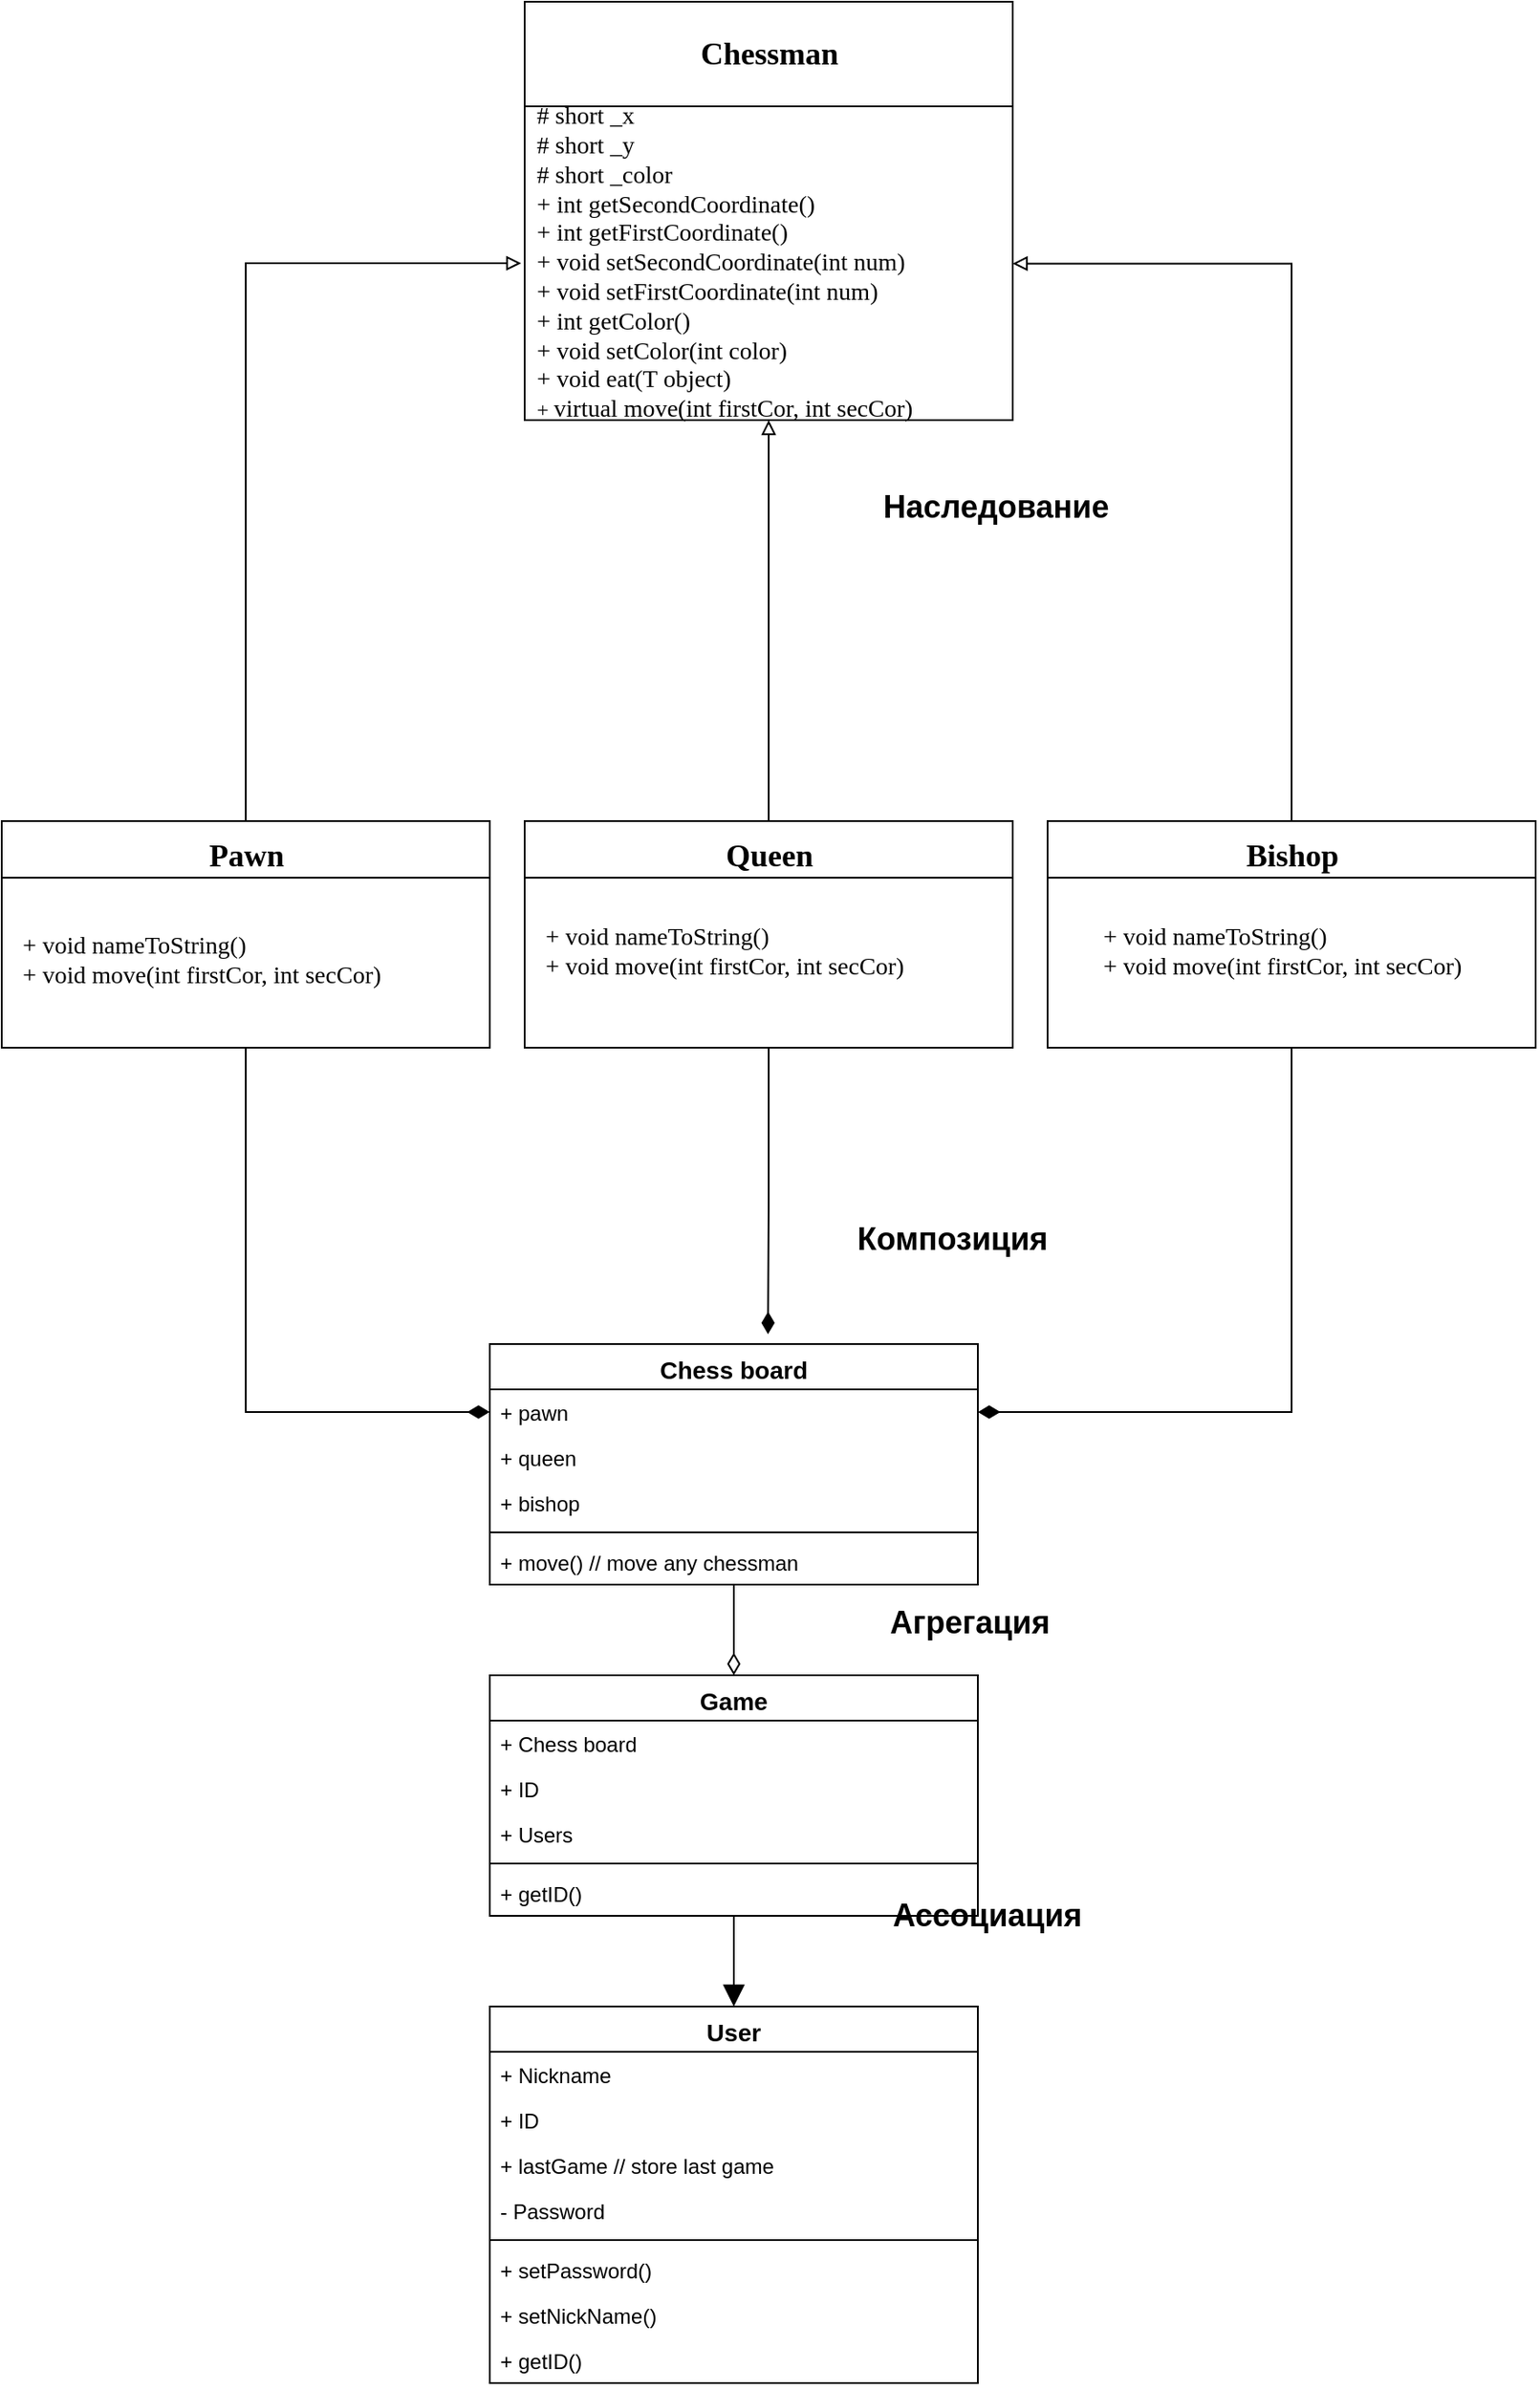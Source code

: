 <mxfile version="12.4.3" pages="1"><diagram id="CS66pjdhp_1gxsltAeDw" name="Page-1"><mxGraphModel dx="2249" dy="1963" grid="1" gridSize="10" guides="1" tooltips="1" connect="1" arrows="1" fold="1" page="1" pageScale="1" pageWidth="827" pageHeight="1169" math="0" shadow="0"><root><mxCell id="0"/><mxCell id="1" parent="0"/><mxCell id="SUeN__uPXZ5haID2BEDA-13" value="" style="edgeStyle=orthogonalEdgeStyle;rounded=0;orthogonalLoop=1;jettySize=auto;html=1;entryX=0.5;entryY=1;entryDx=0;entryDy=0;endArrow=block;endFill=0;" parent="1" source="rna7323wELAY1vEYaECr-10" target="rna7323wELAY1vEYaECr-1" edge="1"><mxGeometry relative="1" as="geometry"><mxPoint x="280" y="-320" as="targetPoint"/></mxGeometry></mxCell><mxCell id="8qmvPynwc-42AjLdUr84-59" value="" style="edgeStyle=orthogonalEdgeStyle;rounded=0;orthogonalLoop=1;jettySize=auto;html=1;fontSize=14;entryX=0.57;entryY=-0.041;entryDx=0;entryDy=0;entryPerimeter=0;endArrow=diamondThin;endFill=1;endSize=10;" parent="1" source="rna7323wELAY1vEYaECr-10" target="8qmvPynwc-42AjLdUr84-46" edge="1"><mxGeometry relative="1" as="geometry"><mxPoint x="280" as="targetPoint"/></mxGeometry></mxCell><mxCell id="rna7323wELAY1vEYaECr-10" value="" style="rounded=0;whiteSpace=wrap;html=1;" parent="1" vertex="1"><mxGeometry x="140" y="-240" width="280" height="130" as="geometry"/></mxCell><mxCell id="rna7323wELAY1vEYaECr-1" value="" style="rounded=0;whiteSpace=wrap;html=1;" parent="1" vertex="1"><mxGeometry x="140" y="-710" width="280" height="240" as="geometry"/></mxCell><mxCell id="SUeN__uPXZ5haID2BEDA-15" value="" style="edgeStyle=orthogonalEdgeStyle;rounded=0;orthogonalLoop=1;jettySize=auto;html=1;entryX=-0.007;entryY=0.621;entryDx=0;entryDy=0;entryPerimeter=0;endArrow=block;endFill=0;" parent="1" source="rna7323wELAY1vEYaECr-13" target="rna7323wELAY1vEYaECr-1" edge="1"><mxGeometry relative="1" as="geometry"><mxPoint x="-20" y="-560" as="targetPoint"/><Array as="points"><mxPoint x="-20" y="-560"/></Array></mxGeometry></mxCell><mxCell id="8qmvPynwc-42AjLdUr84-57" value="" style="edgeStyle=orthogonalEdgeStyle;rounded=0;orthogonalLoop=1;jettySize=auto;html=1;fontSize=14;entryX=0;entryY=0.5;entryDx=0;entryDy=0;endArrow=diamondThin;endFill=1;endSize=10;" parent="1" source="rna7323wELAY1vEYaECr-13" target="8qmvPynwc-42AjLdUr84-47" edge="1"><mxGeometry relative="1" as="geometry"><mxPoint x="-20" as="targetPoint"/></mxGeometry></mxCell><mxCell id="rna7323wELAY1vEYaECr-13" value="" style="rounded=0;whiteSpace=wrap;html=1;" parent="1" vertex="1"><mxGeometry x="-160" y="-240" width="280" height="130" as="geometry"/></mxCell><mxCell id="rna7323wELAY1vEYaECr-2" value="" style="endArrow=none;html=1;entryX=1;entryY=0.25;entryDx=0;entryDy=0;exitX=0;exitY=0.25;exitDx=0;exitDy=0;" parent="1" source="rna7323wELAY1vEYaECr-1" target="rna7323wELAY1vEYaECr-1" edge="1"><mxGeometry width="50" height="50" relative="1" as="geometry"><mxPoint x="230" y="-585" as="sourcePoint"/><mxPoint x="300" y="-585" as="targetPoint"/></mxGeometry></mxCell><mxCell id="rna7323wELAY1vEYaECr-3" value="&lt;font style=&quot;font-size: 18px&quot; face=&quot;Times New Roman&quot;&gt;&lt;b&gt;Chessman&lt;/b&gt;&lt;/font&gt;" style="text;html=1;align=center;verticalAlign=middle;resizable=0;points=[];;autosize=1;" parent="1" vertex="1"><mxGeometry x="235" y="-690" width="90" height="20" as="geometry"/></mxCell><mxCell id="rna7323wELAY1vEYaECr-6" value="&lt;font style=&quot;font-size: 18px&quot; face=&quot;Times New Roman&quot;&gt;&lt;b&gt;Pawn&lt;/b&gt;&lt;/font&gt;" style="text;html=1;align=center;verticalAlign=middle;resizable=0;points=[];;autosize=1;" parent="1" vertex="1"><mxGeometry x="-50" y="-230" width="60" height="20" as="geometry"/></mxCell><mxCell id="SUeN__uPXZ5haID2BEDA-11" value="" style="edgeStyle=orthogonalEdgeStyle;rounded=0;orthogonalLoop=1;jettySize=auto;html=1;entryX=1;entryY=0.626;entryDx=0;entryDy=0;entryPerimeter=0;endArrow=block;endFill=0;" parent="1" source="rna7323wELAY1vEYaECr-7" target="rna7323wELAY1vEYaECr-1" edge="1"><mxGeometry relative="1" as="geometry"><mxPoint x="580" y="-560" as="targetPoint"/><Array as="points"><mxPoint x="580" y="-560"/></Array></mxGeometry></mxCell><mxCell id="8qmvPynwc-42AjLdUr84-61" value="" style="edgeStyle=orthogonalEdgeStyle;rounded=0;orthogonalLoop=1;jettySize=auto;html=1;fontSize=14;entryX=1;entryY=0.5;entryDx=0;entryDy=0;endArrow=diamondThin;endFill=1;endSize=10;" parent="1" source="rna7323wELAY1vEYaECr-7" target="8qmvPynwc-42AjLdUr84-47" edge="1"><mxGeometry relative="1" as="geometry"><mxPoint x="440" y="40" as="targetPoint"/></mxGeometry></mxCell><mxCell id="rna7323wELAY1vEYaECr-7" value="" style="rounded=0;whiteSpace=wrap;html=1;" parent="1" vertex="1"><mxGeometry x="440" y="-240" width="280" height="130" as="geometry"/></mxCell><mxCell id="rna7323wELAY1vEYaECr-8" value="" style="endArrow=none;html=1;entryX=1;entryY=0.25;entryDx=0;entryDy=0;exitX=0;exitY=0.25;exitDx=0;exitDy=0;" parent="1" source="rna7323wELAY1vEYaECr-7" target="rna7323wELAY1vEYaECr-7" edge="1"><mxGeometry width="50" height="50" relative="1" as="geometry"><mxPoint x="250" y="-565" as="sourcePoint"/><mxPoint x="320" y="-565" as="targetPoint"/></mxGeometry></mxCell><mxCell id="rna7323wELAY1vEYaECr-9" value="&lt;font style=&quot;font-size: 18px&quot; face=&quot;Times New Roman&quot;&gt;&lt;b&gt;Queen&lt;/b&gt;&lt;/font&gt;" style="text;html=1;align=center;verticalAlign=middle;resizable=0;points=[];;autosize=1;" parent="1" vertex="1"><mxGeometry x="245" y="-230" width="70" height="20" as="geometry"/></mxCell><mxCell id="rna7323wELAY1vEYaECr-11" value="" style="endArrow=none;html=1;entryX=1;entryY=0.25;entryDx=0;entryDy=0;exitX=0;exitY=0.25;exitDx=0;exitDy=0;" parent="1" source="rna7323wELAY1vEYaECr-10" target="rna7323wELAY1vEYaECr-10" edge="1"><mxGeometry width="50" height="50" relative="1" as="geometry"><mxPoint x="730" y="-275" as="sourcePoint"/><mxPoint x="800" y="-275" as="targetPoint"/></mxGeometry></mxCell><mxCell id="rna7323wELAY1vEYaECr-12" value="&lt;font face=&quot;Times New Roman&quot; style=&quot;font-size: 18px&quot;&gt;&lt;b&gt;Bishop&lt;/b&gt;&lt;/font&gt;" style="text;html=1;align=center;verticalAlign=middle;resizable=0;points=[];;autosize=1;" parent="1" vertex="1"><mxGeometry x="545" y="-230" width="70" height="20" as="geometry"/></mxCell><mxCell id="rna7323wELAY1vEYaECr-17" value="" style="endArrow=none;html=1;entryX=1;entryY=0.25;entryDx=0;entryDy=0;exitX=0;exitY=0.25;exitDx=0;exitDy=0;" parent="1" source="rna7323wELAY1vEYaECr-13" target="rna7323wELAY1vEYaECr-13" edge="1"><mxGeometry width="50" height="50" relative="1" as="geometry"><mxPoint x="-60" y="-140" as="sourcePoint"/><mxPoint x="-10" y="-190" as="targetPoint"/></mxGeometry></mxCell><mxCell id="rna7323wELAY1vEYaECr-18" value="&lt;font face=&quot;Times New Roman&quot;&gt;&lt;font style=&quot;font-size: 14px&quot;&gt;# short _x&lt;br&gt;# short _y&lt;br&gt;# short _color&lt;br&gt;+ int getSecondCoordinate()&lt;br&gt;+ int getFirstCoordinate()&lt;br&gt;+&amp;nbsp;&lt;/font&gt;&lt;span style=&quot;font-size: 14px&quot;&gt;void setSecondCoordinate(int num)&lt;/span&gt;&lt;br style=&quot;font-size: 14px&quot;&gt;&lt;span style=&quot;font-size: 14px&quot;&gt;+ void setFirstCoordinate(&lt;/span&gt;&lt;span style=&quot;font-size: 14px&quot;&gt;int num&lt;/span&gt;&lt;span style=&quot;font-size: 14px&quot;&gt;)&lt;br&gt;&lt;/span&gt;&lt;font style=&quot;font-size: 14px&quot;&gt;+ int getColor()&lt;br&gt;+ void setColor(int color)&lt;br&gt;&lt;/font&gt;&lt;span style=&quot;font-size: 14px&quot;&gt;+ void eat(T object)&lt;br&gt;&lt;/span&gt;+&amp;nbsp;&lt;span style=&quot;font-size: 14px&quot;&gt;virtual move(&lt;/span&gt;&lt;span style=&quot;font-size: 14px&quot;&gt;int firstCor, int secCor&lt;/span&gt;&lt;span style=&quot;font-size: 14px&quot;&gt;)&lt;/span&gt;&lt;br&gt;&lt;/font&gt;" style="text;html=1;align=left;verticalAlign=middle;resizable=0;points=[];;autosize=1;" parent="1" vertex="1"><mxGeometry x="145" y="-640" width="230" height="160" as="geometry"/></mxCell><mxCell id="rna7323wELAY1vEYaECr-20" value="&lt;font face=&quot;Times New Roman&quot; style=&quot;font-size: 14px&quot;&gt;+ void nameToString()&lt;br&gt;+ void move(int firstCor, int secCor)&lt;br&gt;&lt;/font&gt;" style="text;html=1;align=left;verticalAlign=middle;resizable=0;points=[];;autosize=1;" parent="1" vertex="1"><mxGeometry x="-150" y="-175" width="220" height="30" as="geometry"/></mxCell><mxCell id="rna7323wELAY1vEYaECr-21" value="&lt;font face=&quot;Times New Roman&quot; style=&quot;font-size: 14px&quot;&gt;+ void nameToString()&lt;br&gt;+ void move(&lt;/font&gt;&lt;span style=&quot;font-family: &amp;#34;times new roman&amp;#34; ; font-size: 14px&quot;&gt;int firstCor, int secCor&lt;/span&gt;&lt;font face=&quot;Times New Roman&quot; style=&quot;font-size: 14px&quot;&gt;)&lt;br&gt;&lt;/font&gt;" style="text;html=1;align=left;verticalAlign=middle;resizable=0;points=[];;autosize=1;" parent="1" vertex="1"><mxGeometry x="470" y="-180" width="220" height="30" as="geometry"/></mxCell><mxCell id="rna7323wELAY1vEYaECr-22" value="&lt;font face=&quot;Times New Roman&quot; style=&quot;font-size: 14px&quot;&gt;+ void nameToString()&lt;br&gt;+ void move(&lt;/font&gt;&lt;span style=&quot;font-family: &amp;#34;times new roman&amp;#34; ; font-size: 14px&quot;&gt;int firstCor, int secCor&lt;/span&gt;&lt;font face=&quot;Times New Roman&quot; style=&quot;font-size: 14px&quot;&gt;)&lt;br&gt;&lt;/font&gt;" style="text;html=1;align=left;verticalAlign=middle;resizable=0;points=[];;autosize=1;" parent="1" vertex="1"><mxGeometry x="150" y="-180" width="220" height="30" as="geometry"/></mxCell><mxCell id="8qmvPynwc-42AjLdUr84-22" value="User" style="swimlane;fontStyle=1;align=center;verticalAlign=top;childLayout=stackLayout;horizontal=1;startSize=26;horizontalStack=0;resizeParent=1;resizeParentMax=0;resizeLast=0;collapsible=1;marginBottom=0;fontSize=14;" parent="1" vertex="1"><mxGeometry x="120" y="440" width="280" height="216" as="geometry"><mxRectangle x="40" y="40" width="90" height="26" as="alternateBounds"/></mxGeometry></mxCell><mxCell id="8qmvPynwc-42AjLdUr84-23" value="+ Nickname" style="text;strokeColor=none;fillColor=none;align=left;verticalAlign=top;spacingLeft=4;spacingRight=4;overflow=hidden;rotatable=0;points=[[0,0.5],[1,0.5]];portConstraint=eastwest;" parent="8qmvPynwc-42AjLdUr84-22" vertex="1"><mxGeometry y="26" width="280" height="26" as="geometry"/></mxCell><mxCell id="8qmvPynwc-42AjLdUr84-24" value="+ ID" style="text;strokeColor=none;fillColor=none;align=left;verticalAlign=top;spacingLeft=4;spacingRight=4;overflow=hidden;rotatable=0;points=[[0,0.5],[1,0.5]];portConstraint=eastwest;" parent="8qmvPynwc-42AjLdUr84-22" vertex="1"><mxGeometry y="52" width="280" height="26" as="geometry"/></mxCell><mxCell id="8qmvPynwc-42AjLdUr84-90" value="+ lastGame // store last game" style="text;strokeColor=none;fillColor=none;align=left;verticalAlign=top;spacingLeft=4;spacingRight=4;overflow=hidden;rotatable=0;points=[[0,0.5],[1,0.5]];portConstraint=eastwest;" parent="8qmvPynwc-42AjLdUr84-22" vertex="1"><mxGeometry y="78" width="280" height="26" as="geometry"/></mxCell><mxCell id="8qmvPynwc-42AjLdUr84-45" value="- Password" style="text;strokeColor=none;fillColor=none;align=left;verticalAlign=top;spacingLeft=4;spacingRight=4;overflow=hidden;rotatable=0;points=[[0,0.5],[1,0.5]];portConstraint=eastwest;" parent="8qmvPynwc-42AjLdUr84-22" vertex="1"><mxGeometry y="104" width="280" height="26" as="geometry"/></mxCell><mxCell id="8qmvPynwc-42AjLdUr84-32" value="" style="line;strokeWidth=1;fillColor=none;align=left;verticalAlign=middle;spacingTop=-1;spacingLeft=3;spacingRight=3;rotatable=0;labelPosition=right;points=[];portConstraint=eastwest;" parent="8qmvPynwc-42AjLdUr84-22" vertex="1"><mxGeometry y="130" width="280" height="8" as="geometry"/></mxCell><mxCell id="8qmvPynwc-42AjLdUr84-37" value="+ setPassword()&#10;" style="text;strokeColor=none;fillColor=none;align=left;verticalAlign=top;spacingLeft=4;spacingRight=4;overflow=hidden;rotatable=0;points=[[0,0.5],[1,0.5]];portConstraint=eastwest;" parent="8qmvPynwc-42AjLdUr84-22" vertex="1"><mxGeometry y="138" width="280" height="26" as="geometry"/></mxCell><mxCell id="8qmvPynwc-42AjLdUr84-88" value="+ setNickName()" style="text;strokeColor=none;fillColor=none;align=left;verticalAlign=top;spacingLeft=4;spacingRight=4;overflow=hidden;rotatable=0;points=[[0,0.5],[1,0.5]];portConstraint=eastwest;" parent="8qmvPynwc-42AjLdUr84-22" vertex="1"><mxGeometry y="164" width="280" height="26" as="geometry"/></mxCell><mxCell id="8qmvPynwc-42AjLdUr84-87" value="+ getID()&#10;" style="text;strokeColor=none;fillColor=none;align=left;verticalAlign=top;spacingLeft=4;spacingRight=4;overflow=hidden;rotatable=0;points=[[0,0.5],[1,0.5]];portConstraint=eastwest;" parent="8qmvPynwc-42AjLdUr84-22" vertex="1"><mxGeometry y="190" width="280" height="26" as="geometry"/></mxCell><mxCell id="8qmvPynwc-42AjLdUr84-80" value="" style="edgeStyle=orthogonalEdgeStyle;rounded=0;orthogonalLoop=1;jettySize=auto;html=1;endArrow=diamondThin;endFill=0;endSize=10;fontSize=14;entryX=0.5;entryY=0;entryDx=0;entryDy=0;" parent="1" source="8qmvPynwc-42AjLdUr84-46" target="8qmvPynwc-42AjLdUr84-64" edge="1"><mxGeometry relative="1" as="geometry"><mxPoint x="260" y="226" as="targetPoint"/></mxGeometry></mxCell><mxCell id="8qmvPynwc-42AjLdUr84-46" value="Chess board" style="swimlane;fontStyle=1;align=center;verticalAlign=top;childLayout=stackLayout;horizontal=1;startSize=26;horizontalStack=0;resizeParent=1;resizeParentMax=0;resizeLast=0;collapsible=1;marginBottom=0;fontSize=14;" parent="1" vertex="1"><mxGeometry x="120" y="60" width="280" height="138" as="geometry"><mxRectangle x="40" y="40" width="90" height="26" as="alternateBounds"/></mxGeometry></mxCell><mxCell id="8qmvPynwc-42AjLdUr84-47" value="+ pawn&#10;" style="text;strokeColor=none;fillColor=none;align=left;verticalAlign=top;spacingLeft=4;spacingRight=4;overflow=hidden;rotatable=0;points=[[0,0.5],[1,0.5]];portConstraint=eastwest;" parent="8qmvPynwc-42AjLdUr84-46" vertex="1"><mxGeometry y="26" width="280" height="26" as="geometry"/></mxCell><mxCell id="8qmvPynwc-42AjLdUr84-93" value="+ queen" style="text;strokeColor=none;fillColor=none;align=left;verticalAlign=top;spacingLeft=4;spacingRight=4;overflow=hidden;rotatable=0;points=[[0,0.5],[1,0.5]];portConstraint=eastwest;" parent="8qmvPynwc-42AjLdUr84-46" vertex="1"><mxGeometry y="52" width="280" height="26" as="geometry"/></mxCell><mxCell id="8qmvPynwc-42AjLdUr84-94" value="+ bishop" style="text;strokeColor=none;fillColor=none;align=left;verticalAlign=top;spacingLeft=4;spacingRight=4;overflow=hidden;rotatable=0;points=[[0,0.5],[1,0.5]];portConstraint=eastwest;" parent="8qmvPynwc-42AjLdUr84-46" vertex="1"><mxGeometry y="78" width="280" height="26" as="geometry"/></mxCell><mxCell id="8qmvPynwc-42AjLdUr84-51" value="" style="line;strokeWidth=1;fillColor=none;align=left;verticalAlign=middle;spacingTop=-1;spacingLeft=3;spacingRight=3;rotatable=0;labelPosition=right;points=[];portConstraint=eastwest;" parent="8qmvPynwc-42AjLdUr84-46" vertex="1"><mxGeometry y="104" width="280" height="8" as="geometry"/></mxCell><mxCell id="8qmvPynwc-42AjLdUr84-55" value="+ move() // move any chessman" style="text;strokeColor=none;fillColor=none;align=left;verticalAlign=top;spacingLeft=4;spacingRight=4;overflow=hidden;rotatable=0;points=[[0,0.5],[1,0.5]];portConstraint=eastwest;" parent="8qmvPynwc-42AjLdUr84-46" vertex="1"><mxGeometry y="112" width="280" height="26" as="geometry"/></mxCell><mxCell id="8qmvPynwc-42AjLdUr84-62" value="&lt;b&gt;&lt;font style=&quot;font-size: 18px&quot;&gt;Агрегация&lt;/font&gt;&lt;/b&gt;" style="text;html=1;align=center;verticalAlign=middle;resizable=0;points=[];;autosize=1;fontSize=14;" parent="1" vertex="1"><mxGeometry x="340" y="210" width="110" height="20" as="geometry"/></mxCell><mxCell id="8qmvPynwc-42AjLdUr84-63" value="&lt;b&gt;&lt;font style=&quot;font-size: 18px&quot;&gt;Наследование&lt;/font&gt;&lt;/b&gt;" style="text;html=1;align=center;verticalAlign=middle;resizable=0;points=[];;autosize=1;fontSize=14;" parent="1" vertex="1"><mxGeometry x="340" y="-430" width="140" height="20" as="geometry"/></mxCell><mxCell id="8qmvPynwc-42AjLdUr84-85" value="" style="edgeStyle=orthogonalEdgeStyle;rounded=0;orthogonalLoop=1;jettySize=auto;html=1;endArrow=block;endFill=1;endSize=10;fontSize=14;entryX=0.5;entryY=0;entryDx=0;entryDy=0;" parent="1" source="8qmvPynwc-42AjLdUr84-64" target="8qmvPynwc-42AjLdUr84-22" edge="1"><mxGeometry relative="1" as="geometry"><mxPoint x="260" y="416" as="targetPoint"/></mxGeometry></mxCell><mxCell id="8qmvPynwc-42AjLdUr84-64" value="Game" style="swimlane;fontStyle=1;align=center;verticalAlign=top;childLayout=stackLayout;horizontal=1;startSize=26;horizontalStack=0;resizeParent=1;resizeParentMax=0;resizeLast=0;collapsible=1;marginBottom=0;fontSize=14;" parent="1" vertex="1"><mxGeometry x="120" y="250" width="280" height="138" as="geometry"><mxRectangle x="40" y="40" width="90" height="26" as="alternateBounds"/></mxGeometry></mxCell><mxCell id="8qmvPynwc-42AjLdUr84-65" value="+ Chess board" style="text;strokeColor=none;fillColor=none;align=left;verticalAlign=top;spacingLeft=4;spacingRight=4;overflow=hidden;rotatable=0;points=[[0,0.5],[1,0.5]];portConstraint=eastwest;" parent="8qmvPynwc-42AjLdUr84-64" vertex="1"><mxGeometry y="26" width="280" height="26" as="geometry"/></mxCell><mxCell id="8qmvPynwc-42AjLdUr84-91" value="+ ID" style="text;strokeColor=none;fillColor=none;align=left;verticalAlign=top;spacingLeft=4;spacingRight=4;overflow=hidden;rotatable=0;points=[[0,0.5],[1,0.5]];portConstraint=eastwest;" parent="8qmvPynwc-42AjLdUr84-64" vertex="1"><mxGeometry y="52" width="280" height="26" as="geometry"/></mxCell><mxCell id="GD1CqixCh6-J8sOAB6MC-1" value="+ Users" style="text;strokeColor=none;fillColor=none;align=left;verticalAlign=top;spacingLeft=4;spacingRight=4;overflow=hidden;rotatable=0;points=[[0,0.5],[1,0.5]];portConstraint=eastwest;" vertex="1" parent="8qmvPynwc-42AjLdUr84-64"><mxGeometry y="78" width="280" height="26" as="geometry"/></mxCell><mxCell id="8qmvPynwc-42AjLdUr84-68" value="" style="line;strokeWidth=1;fillColor=none;align=left;verticalAlign=middle;spacingTop=-1;spacingLeft=3;spacingRight=3;rotatable=0;labelPosition=right;points=[];portConstraint=eastwest;" parent="8qmvPynwc-42AjLdUr84-64" vertex="1"><mxGeometry y="104" width="280" height="8" as="geometry"/></mxCell><mxCell id="8qmvPynwc-42AjLdUr84-69" value="+ getID()&#10;" style="text;strokeColor=none;fillColor=none;align=left;verticalAlign=top;spacingLeft=4;spacingRight=4;overflow=hidden;rotatable=0;points=[[0,0.5],[1,0.5]];portConstraint=eastwest;" parent="8qmvPynwc-42AjLdUr84-64" vertex="1"><mxGeometry y="112" width="280" height="26" as="geometry"/></mxCell><mxCell id="8qmvPynwc-42AjLdUr84-70" value="&lt;span style=&quot;font-size: 18px&quot;&gt;&lt;b&gt;Композиция&lt;/b&gt;&lt;/span&gt;" style="text;html=1;align=center;verticalAlign=middle;resizable=0;points=[];;autosize=1;fontSize=14;" parent="1" vertex="1"><mxGeometry x="325" y="-10" width="120" height="20" as="geometry"/></mxCell><mxCell id="8qmvPynwc-42AjLdUr84-86" value="&lt;span style=&quot;font-size: 18px&quot;&gt;&lt;b&gt;Ассоциация&lt;/b&gt;&lt;/span&gt;" style="text;html=1;align=center;verticalAlign=middle;resizable=0;points=[];;autosize=1;fontSize=14;" parent="1" vertex="1"><mxGeometry x="345" y="378" width="120" height="20" as="geometry"/></mxCell></root></mxGraphModel></diagram></mxfile>